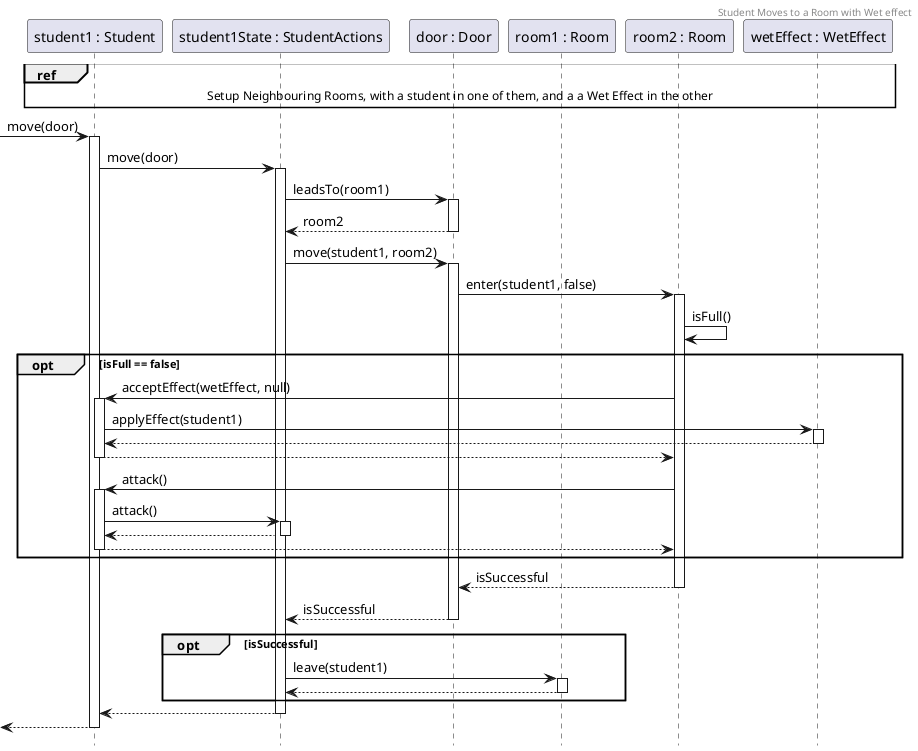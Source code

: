 @startuml StudentMovesToEmptyWetRoom
header Student Moves to a Room with Wet effect
hide footbox

participant S1 as "student1 : Student"
participant S1S as "student1State : StudentActions"
participant D as "door : Door"
participant R1 as "room1 : Room"
participant R2 as "room2 : Room"
participant W as "wetEffect : WetEffect"
ref over S1, W: Setup Neighbouring Rooms, with a student in one of them, and a a Wet Effect in the other

-> S1 ++: move(door)
S1 -> S1S ++: move(door)
S1S -> D ++: leadsTo(room1)
return room2
S1S -> D ++ : move(student1, room2)
D -> R2 ++: enter(student1, false)
R2 -> R2 : isFull()
opt isFull == false
    R2 -> S1 ++ : acceptEffect(wetEffect, null)
    S1 -> W ++ : applyEffect(student1)
    return
    return
    R2 -> S1 ++ : attack()
    S1 -> S1S ++ : attack()
    return
    return
end
return isSuccessful
return isSuccessful
opt isSuccessful
    S1S -> R1 ++ : leave(student1)
    return
end
return 
return 


@enduml

